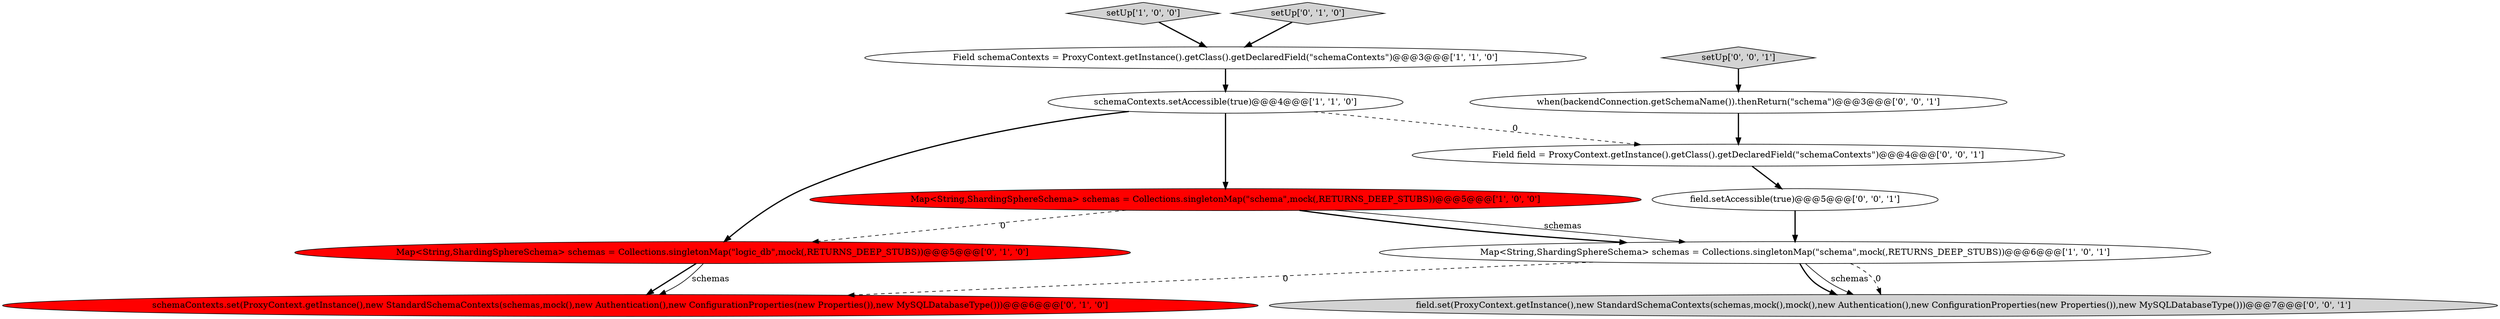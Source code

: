 digraph {
5 [style = filled, label = "Map<String,ShardingSphereSchema> schemas = Collections.singletonMap(\"logic_db\",mock(,RETURNS_DEEP_STUBS))@@@5@@@['0', '1', '0']", fillcolor = red, shape = ellipse image = "AAA1AAABBB2BBB"];
8 [style = filled, label = "field.set(ProxyContext.getInstance(),new StandardSchemaContexts(schemas,mock(),mock(),new Authentication(),new ConfigurationProperties(new Properties()),new MySQLDatabaseType()))@@@7@@@['0', '0', '1']", fillcolor = lightgray, shape = ellipse image = "AAA0AAABBB3BBB"];
2 [style = filled, label = "setUp['1', '0', '0']", fillcolor = lightgray, shape = diamond image = "AAA0AAABBB1BBB"];
11 [style = filled, label = "field.setAccessible(true)@@@5@@@['0', '0', '1']", fillcolor = white, shape = ellipse image = "AAA0AAABBB3BBB"];
9 [style = filled, label = "when(backendConnection.getSchemaName()).thenReturn(\"schema\")@@@3@@@['0', '0', '1']", fillcolor = white, shape = ellipse image = "AAA0AAABBB3BBB"];
6 [style = filled, label = "setUp['0', '1', '0']", fillcolor = lightgray, shape = diamond image = "AAA0AAABBB2BBB"];
3 [style = filled, label = "Field schemaContexts = ProxyContext.getInstance().getClass().getDeclaredField(\"schemaContexts\")@@@3@@@['1', '1', '0']", fillcolor = white, shape = ellipse image = "AAA0AAABBB1BBB"];
1 [style = filled, label = "schemaContexts.setAccessible(true)@@@4@@@['1', '1', '0']", fillcolor = white, shape = ellipse image = "AAA0AAABBB1BBB"];
12 [style = filled, label = "Field field = ProxyContext.getInstance().getClass().getDeclaredField(\"schemaContexts\")@@@4@@@['0', '0', '1']", fillcolor = white, shape = ellipse image = "AAA0AAABBB3BBB"];
0 [style = filled, label = "Map<String,ShardingSphereSchema> schemas = Collections.singletonMap(\"schema\",mock(,RETURNS_DEEP_STUBS))@@@6@@@['1', '0', '1']", fillcolor = white, shape = ellipse image = "AAA0AAABBB1BBB"];
7 [style = filled, label = "schemaContexts.set(ProxyContext.getInstance(),new StandardSchemaContexts(schemas,mock(),new Authentication(),new ConfigurationProperties(new Properties()),new MySQLDatabaseType()))@@@6@@@['0', '1', '0']", fillcolor = red, shape = ellipse image = "AAA1AAABBB2BBB"];
10 [style = filled, label = "setUp['0', '0', '1']", fillcolor = lightgray, shape = diamond image = "AAA0AAABBB3BBB"];
4 [style = filled, label = "Map<String,ShardingSphereSchema> schemas = Collections.singletonMap(\"schema\",mock(,RETURNS_DEEP_STUBS))@@@5@@@['1', '0', '0']", fillcolor = red, shape = ellipse image = "AAA1AAABBB1BBB"];
1->5 [style = bold, label=""];
4->5 [style = dashed, label="0"];
5->7 [style = bold, label=""];
6->3 [style = bold, label=""];
1->12 [style = dashed, label="0"];
1->4 [style = bold, label=""];
10->9 [style = bold, label=""];
11->0 [style = bold, label=""];
9->12 [style = bold, label=""];
0->8 [style = solid, label="schemas"];
0->8 [style = dashed, label="0"];
5->7 [style = solid, label="schemas"];
4->0 [style = solid, label="schemas"];
3->1 [style = bold, label=""];
0->7 [style = dashed, label="0"];
2->3 [style = bold, label=""];
4->0 [style = bold, label=""];
0->8 [style = bold, label=""];
12->11 [style = bold, label=""];
}
